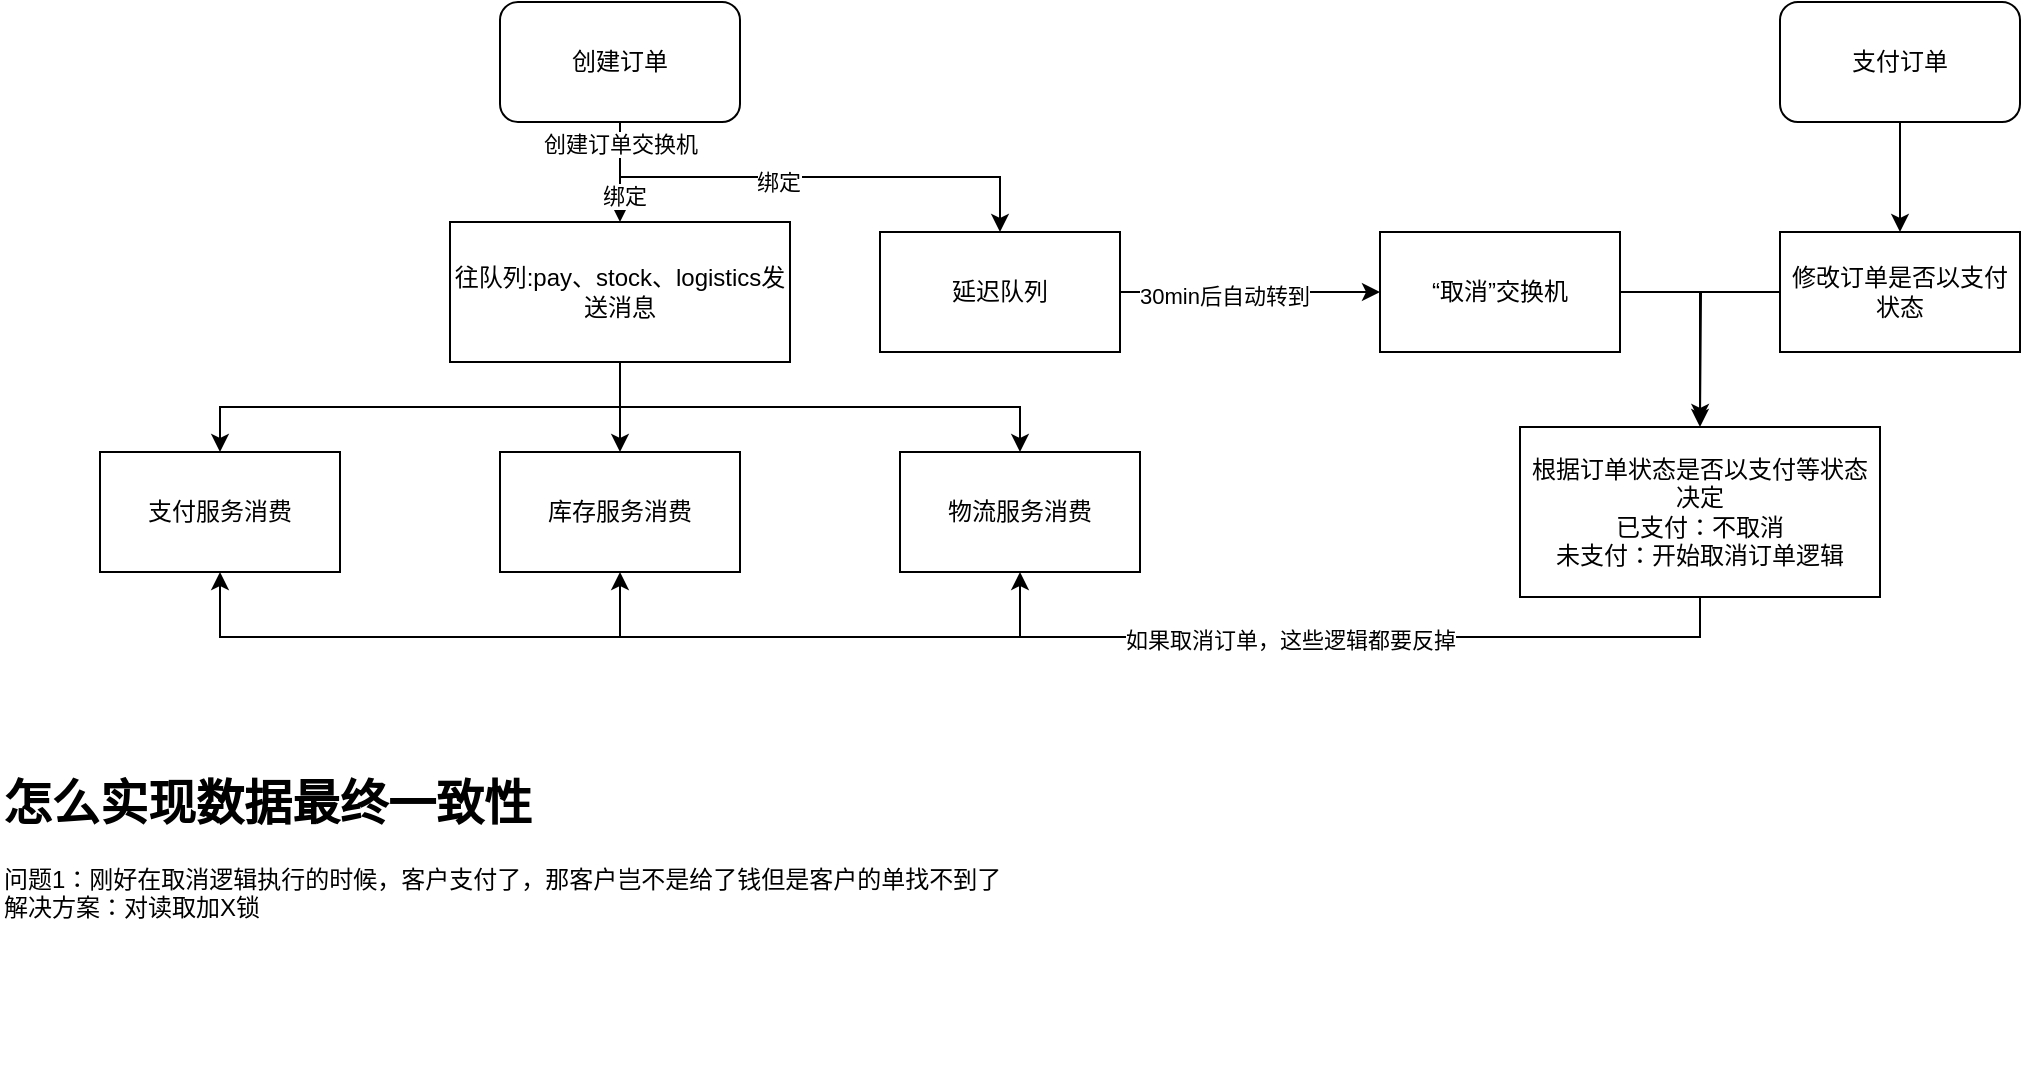 <mxfile version="26.2.14">
  <diagram name="第 1 页" id="iFTytl6uKdS_-YQdWqbp">
    <mxGraphModel dx="1146" dy="669" grid="1" gridSize="10" guides="1" tooltips="1" connect="1" arrows="1" fold="1" page="1" pageScale="1" pageWidth="3300" pageHeight="4681" math="0" shadow="0">
      <root>
        <mxCell id="0" />
        <mxCell id="1" parent="0" />
        <mxCell id="YdQ3DIITMf_mQ7HVQbmI-4" style="edgeStyle=orthogonalEdgeStyle;rounded=0;orthogonalLoop=1;jettySize=auto;html=1;exitX=0.5;exitY=1;exitDx=0;exitDy=0;" parent="1" source="YdQ3DIITMf_mQ7HVQbmI-1" target="YdQ3DIITMf_mQ7HVQbmI-3" edge="1">
          <mxGeometry relative="1" as="geometry" />
        </mxCell>
        <mxCell id="wtpxiTihWD4_3fa8npJH-4" value="绑定" style="edgeLabel;html=1;align=center;verticalAlign=middle;resizable=0;points=[];" vertex="1" connectable="0" parent="YdQ3DIITMf_mQ7HVQbmI-4">
          <mxGeometry x="0.48" y="2" relative="1" as="geometry">
            <mxPoint as="offset" />
          </mxGeometry>
        </mxCell>
        <mxCell id="YdQ3DIITMf_mQ7HVQbmI-13" style="edgeStyle=orthogonalEdgeStyle;rounded=0;orthogonalLoop=1;jettySize=auto;html=1;exitX=0.5;exitY=1;exitDx=0;exitDy=0;" parent="1" source="YdQ3DIITMf_mQ7HVQbmI-1" target="YdQ3DIITMf_mQ7HVQbmI-12" edge="1">
          <mxGeometry relative="1" as="geometry" />
        </mxCell>
        <mxCell id="wtpxiTihWD4_3fa8npJH-2" value="创建订单交换机" style="edgeLabel;html=1;align=center;verticalAlign=middle;resizable=0;points=[];" vertex="1" connectable="0" parent="YdQ3DIITMf_mQ7HVQbmI-13">
          <mxGeometry x="-0.91" relative="1" as="geometry">
            <mxPoint as="offset" />
          </mxGeometry>
        </mxCell>
        <mxCell id="wtpxiTihWD4_3fa8npJH-3" value="绑定" style="edgeLabel;html=1;align=center;verticalAlign=middle;resizable=0;points=[];" vertex="1" connectable="0" parent="YdQ3DIITMf_mQ7HVQbmI-13">
          <mxGeometry x="-0.131" y="-1" relative="1" as="geometry">
            <mxPoint y="1" as="offset" />
          </mxGeometry>
        </mxCell>
        <mxCell id="YdQ3DIITMf_mQ7HVQbmI-1" value="创建订单" style="rounded=1;whiteSpace=wrap;html=1;" parent="1" vertex="1">
          <mxGeometry x="350" y="300" width="120" height="60" as="geometry" />
        </mxCell>
        <mxCell id="YdQ3DIITMf_mQ7HVQbmI-9" style="edgeStyle=orthogonalEdgeStyle;rounded=0;orthogonalLoop=1;jettySize=auto;html=1;exitX=0.5;exitY=1;exitDx=0;exitDy=0;entryX=0.5;entryY=0;entryDx=0;entryDy=0;" parent="1" source="YdQ3DIITMf_mQ7HVQbmI-3" target="YdQ3DIITMf_mQ7HVQbmI-7" edge="1">
          <mxGeometry relative="1" as="geometry" />
        </mxCell>
        <mxCell id="YdQ3DIITMf_mQ7HVQbmI-10" style="edgeStyle=orthogonalEdgeStyle;rounded=0;orthogonalLoop=1;jettySize=auto;html=1;exitX=0.5;exitY=1;exitDx=0;exitDy=0;entryX=0.5;entryY=0;entryDx=0;entryDy=0;" parent="1" source="YdQ3DIITMf_mQ7HVQbmI-3" target="YdQ3DIITMf_mQ7HVQbmI-6" edge="1">
          <mxGeometry relative="1" as="geometry" />
        </mxCell>
        <mxCell id="YdQ3DIITMf_mQ7HVQbmI-11" style="edgeStyle=orthogonalEdgeStyle;rounded=0;orthogonalLoop=1;jettySize=auto;html=1;exitX=0.5;exitY=1;exitDx=0;exitDy=0;" parent="1" source="YdQ3DIITMf_mQ7HVQbmI-3" target="YdQ3DIITMf_mQ7HVQbmI-8" edge="1">
          <mxGeometry relative="1" as="geometry" />
        </mxCell>
        <mxCell id="YdQ3DIITMf_mQ7HVQbmI-3" value="往队列:pay、stock、logistics发送消息" style="rounded=0;whiteSpace=wrap;html=1;" parent="1" vertex="1">
          <mxGeometry x="325" y="410" width="170" height="70" as="geometry" />
        </mxCell>
        <mxCell id="YdQ3DIITMf_mQ7HVQbmI-6" value="支付服务消费" style="rounded=0;whiteSpace=wrap;html=1;" parent="1" vertex="1">
          <mxGeometry x="150" y="525" width="120" height="60" as="geometry" />
        </mxCell>
        <mxCell id="YdQ3DIITMf_mQ7HVQbmI-7" value="库存服务消费" style="rounded=0;whiteSpace=wrap;html=1;" parent="1" vertex="1">
          <mxGeometry x="350" y="525" width="120" height="60" as="geometry" />
        </mxCell>
        <mxCell id="YdQ3DIITMf_mQ7HVQbmI-8" value="物流服务消费" style="rounded=0;whiteSpace=wrap;html=1;" parent="1" vertex="1">
          <mxGeometry x="550" y="525" width="120" height="60" as="geometry" />
        </mxCell>
        <mxCell id="YdQ3DIITMf_mQ7HVQbmI-16" style="edgeStyle=orthogonalEdgeStyle;rounded=0;orthogonalLoop=1;jettySize=auto;html=1;exitX=1;exitY=0.5;exitDx=0;exitDy=0;" parent="1" source="YdQ3DIITMf_mQ7HVQbmI-12" target="YdQ3DIITMf_mQ7HVQbmI-15" edge="1">
          <mxGeometry relative="1" as="geometry" />
        </mxCell>
        <mxCell id="YdQ3DIITMf_mQ7HVQbmI-17" value="30min后自动转到" style="edgeLabel;html=1;align=center;verticalAlign=middle;resizable=0;points=[];" parent="YdQ3DIITMf_mQ7HVQbmI-16" vertex="1" connectable="0">
          <mxGeometry x="-0.2" y="-2" relative="1" as="geometry">
            <mxPoint as="offset" />
          </mxGeometry>
        </mxCell>
        <mxCell id="YdQ3DIITMf_mQ7HVQbmI-12" value="延迟队列" style="rounded=0;whiteSpace=wrap;html=1;" parent="1" vertex="1">
          <mxGeometry x="540" y="415" width="120" height="60" as="geometry" />
        </mxCell>
        <mxCell id="YdQ3DIITMf_mQ7HVQbmI-19" style="edgeStyle=orthogonalEdgeStyle;rounded=0;orthogonalLoop=1;jettySize=auto;html=1;entryX=0.5;entryY=0;entryDx=0;entryDy=0;" parent="1" source="YdQ3DIITMf_mQ7HVQbmI-14" target="YdQ3DIITMf_mQ7HVQbmI-18" edge="1">
          <mxGeometry relative="1" as="geometry" />
        </mxCell>
        <mxCell id="YdQ3DIITMf_mQ7HVQbmI-14" value="支付订单" style="rounded=1;whiteSpace=wrap;html=1;" parent="1" vertex="1">
          <mxGeometry x="990" y="300" width="120" height="60" as="geometry" />
        </mxCell>
        <mxCell id="YdQ3DIITMf_mQ7HVQbmI-21" style="edgeStyle=orthogonalEdgeStyle;rounded=0;orthogonalLoop=1;jettySize=auto;html=1;exitX=1;exitY=0.5;exitDx=0;exitDy=0;" parent="1" source="YdQ3DIITMf_mQ7HVQbmI-15" target="YdQ3DIITMf_mQ7HVQbmI-20" edge="1">
          <mxGeometry relative="1" as="geometry" />
        </mxCell>
        <mxCell id="YdQ3DIITMf_mQ7HVQbmI-15" value="“取消”交换机" style="rounded=0;whiteSpace=wrap;html=1;" parent="1" vertex="1">
          <mxGeometry x="790" y="415" width="120" height="60" as="geometry" />
        </mxCell>
        <mxCell id="YdQ3DIITMf_mQ7HVQbmI-22" style="edgeStyle=orthogonalEdgeStyle;rounded=0;orthogonalLoop=1;jettySize=auto;html=1;exitX=0;exitY=0.5;exitDx=0;exitDy=0;" parent="1" source="YdQ3DIITMf_mQ7HVQbmI-18" edge="1">
          <mxGeometry relative="1" as="geometry">
            <mxPoint x="950" y="510" as="targetPoint" />
          </mxGeometry>
        </mxCell>
        <mxCell id="YdQ3DIITMf_mQ7HVQbmI-18" value="修改订单是否以支付状态" style="rounded=0;whiteSpace=wrap;html=1;" parent="1" vertex="1">
          <mxGeometry x="990" y="415" width="120" height="60" as="geometry" />
        </mxCell>
        <mxCell id="YdQ3DIITMf_mQ7HVQbmI-23" style="edgeStyle=orthogonalEdgeStyle;rounded=0;orthogonalLoop=1;jettySize=auto;html=1;exitX=0.5;exitY=1;exitDx=0;exitDy=0;entryX=0.5;entryY=1;entryDx=0;entryDy=0;" parent="1" source="YdQ3DIITMf_mQ7HVQbmI-20" target="YdQ3DIITMf_mQ7HVQbmI-8" edge="1">
          <mxGeometry relative="1" as="geometry" />
        </mxCell>
        <mxCell id="YdQ3DIITMf_mQ7HVQbmI-24" style="edgeStyle=orthogonalEdgeStyle;rounded=0;orthogonalLoop=1;jettySize=auto;html=1;exitX=0.5;exitY=1;exitDx=0;exitDy=0;entryX=0.5;entryY=1;entryDx=0;entryDy=0;" parent="1" source="YdQ3DIITMf_mQ7HVQbmI-20" target="YdQ3DIITMf_mQ7HVQbmI-7" edge="1">
          <mxGeometry relative="1" as="geometry" />
        </mxCell>
        <mxCell id="YdQ3DIITMf_mQ7HVQbmI-25" style="edgeStyle=orthogonalEdgeStyle;rounded=0;orthogonalLoop=1;jettySize=auto;html=1;exitX=0.5;exitY=1;exitDx=0;exitDy=0;entryX=0.5;entryY=1;entryDx=0;entryDy=0;" parent="1" source="YdQ3DIITMf_mQ7HVQbmI-20" target="YdQ3DIITMf_mQ7HVQbmI-6" edge="1">
          <mxGeometry relative="1" as="geometry" />
        </mxCell>
        <mxCell id="YdQ3DIITMf_mQ7HVQbmI-27" value="如果取消订单，这些逻辑都要反掉" style="edgeLabel;html=1;align=center;verticalAlign=middle;resizable=0;points=[];" parent="YdQ3DIITMf_mQ7HVQbmI-25" vertex="1" connectable="0">
          <mxGeometry x="-0.432" y="1" relative="1" as="geometry">
            <mxPoint as="offset" />
          </mxGeometry>
        </mxCell>
        <mxCell id="YdQ3DIITMf_mQ7HVQbmI-20" value="根据订单状态是否以支付等状态决定&lt;br&gt;&lt;div&gt;已支付：不取消&lt;/div&gt;&lt;div&gt;未支付：开始取消订单逻辑&lt;br&gt;&lt;/div&gt;" style="rounded=0;whiteSpace=wrap;html=1;" parent="1" vertex="1">
          <mxGeometry x="860" y="512.5" width="180" height="85" as="geometry" />
        </mxCell>
        <mxCell id="wtpxiTihWD4_3fa8npJH-6" value="&lt;h1 style=&quot;margin-top: 0px;&quot;&gt;怎么实现数据最终一致性&lt;/h1&gt;&lt;div&gt;问题1：刚好在取消逻辑执行的时候，客户支付了，那客户岂不是给了钱但是客户的单找不到了&lt;/div&gt;&lt;div&gt;解决方案：对读取加X锁&lt;br&gt;&lt;/div&gt;" style="text;html=1;whiteSpace=wrap;overflow=hidden;rounded=0;" vertex="1" parent="1">
          <mxGeometry x="100" y="680" width="560" height="150" as="geometry" />
        </mxCell>
      </root>
    </mxGraphModel>
  </diagram>
</mxfile>
